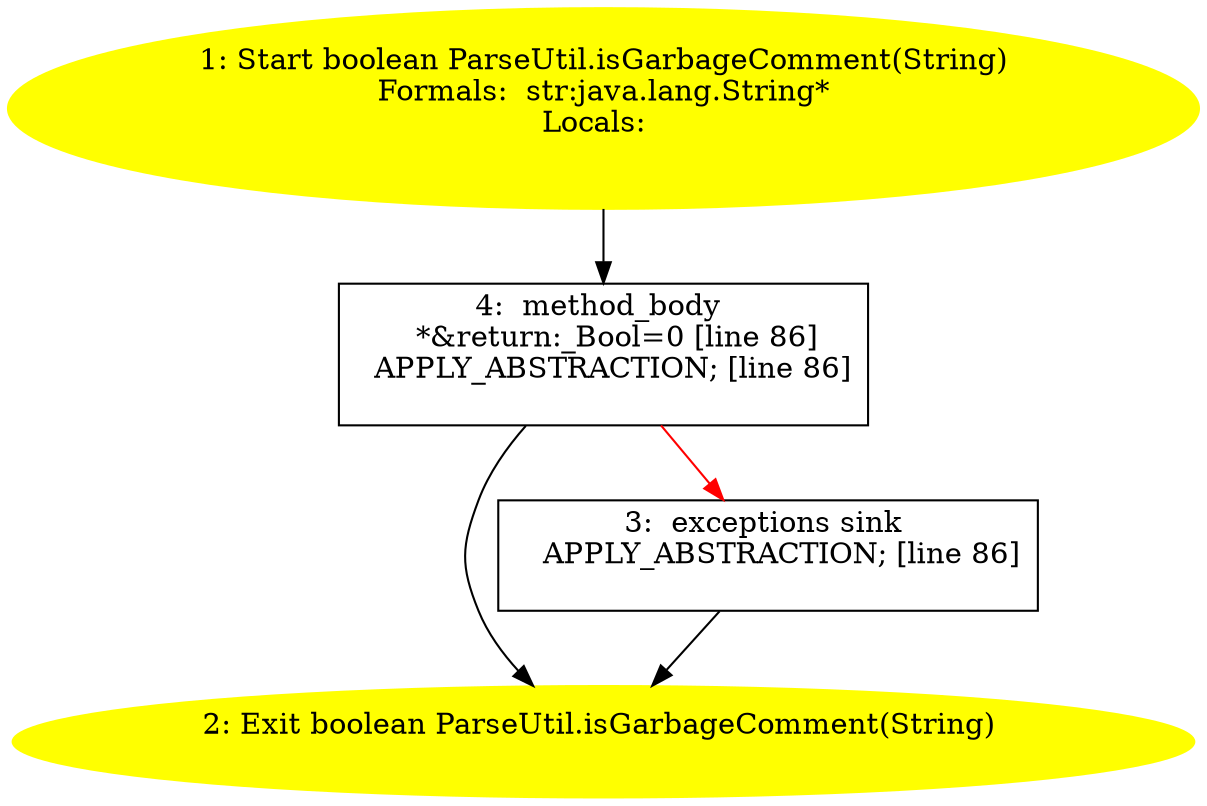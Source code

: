 /* @generated */
digraph cfg {
"com.zrlog.util.ParseUtil.isGarbageComment(java.lang.String):boolean.bce38a37d5a693a530c32c3e718dcb4b_1" [label="1: Start boolean ParseUtil.isGarbageComment(String)\nFormals:  str:java.lang.String*\nLocals:  \n  " color=yellow style=filled]
	

	 "com.zrlog.util.ParseUtil.isGarbageComment(java.lang.String):boolean.bce38a37d5a693a530c32c3e718dcb4b_1" -> "com.zrlog.util.ParseUtil.isGarbageComment(java.lang.String):boolean.bce38a37d5a693a530c32c3e718dcb4b_4" ;
"com.zrlog.util.ParseUtil.isGarbageComment(java.lang.String):boolean.bce38a37d5a693a530c32c3e718dcb4b_2" [label="2: Exit boolean ParseUtil.isGarbageComment(String) \n  " color=yellow style=filled]
	

"com.zrlog.util.ParseUtil.isGarbageComment(java.lang.String):boolean.bce38a37d5a693a530c32c3e718dcb4b_3" [label="3:  exceptions sink \n   APPLY_ABSTRACTION; [line 86]\n " shape="box"]
	

	 "com.zrlog.util.ParseUtil.isGarbageComment(java.lang.String):boolean.bce38a37d5a693a530c32c3e718dcb4b_3" -> "com.zrlog.util.ParseUtil.isGarbageComment(java.lang.String):boolean.bce38a37d5a693a530c32c3e718dcb4b_2" ;
"com.zrlog.util.ParseUtil.isGarbageComment(java.lang.String):boolean.bce38a37d5a693a530c32c3e718dcb4b_4" [label="4:  method_body \n   *&return:_Bool=0 [line 86]\n  APPLY_ABSTRACTION; [line 86]\n " shape="box"]
	

	 "com.zrlog.util.ParseUtil.isGarbageComment(java.lang.String):boolean.bce38a37d5a693a530c32c3e718dcb4b_4" -> "com.zrlog.util.ParseUtil.isGarbageComment(java.lang.String):boolean.bce38a37d5a693a530c32c3e718dcb4b_2" ;
	 "com.zrlog.util.ParseUtil.isGarbageComment(java.lang.String):boolean.bce38a37d5a693a530c32c3e718dcb4b_4" -> "com.zrlog.util.ParseUtil.isGarbageComment(java.lang.String):boolean.bce38a37d5a693a530c32c3e718dcb4b_3" [color="red" ];
}
